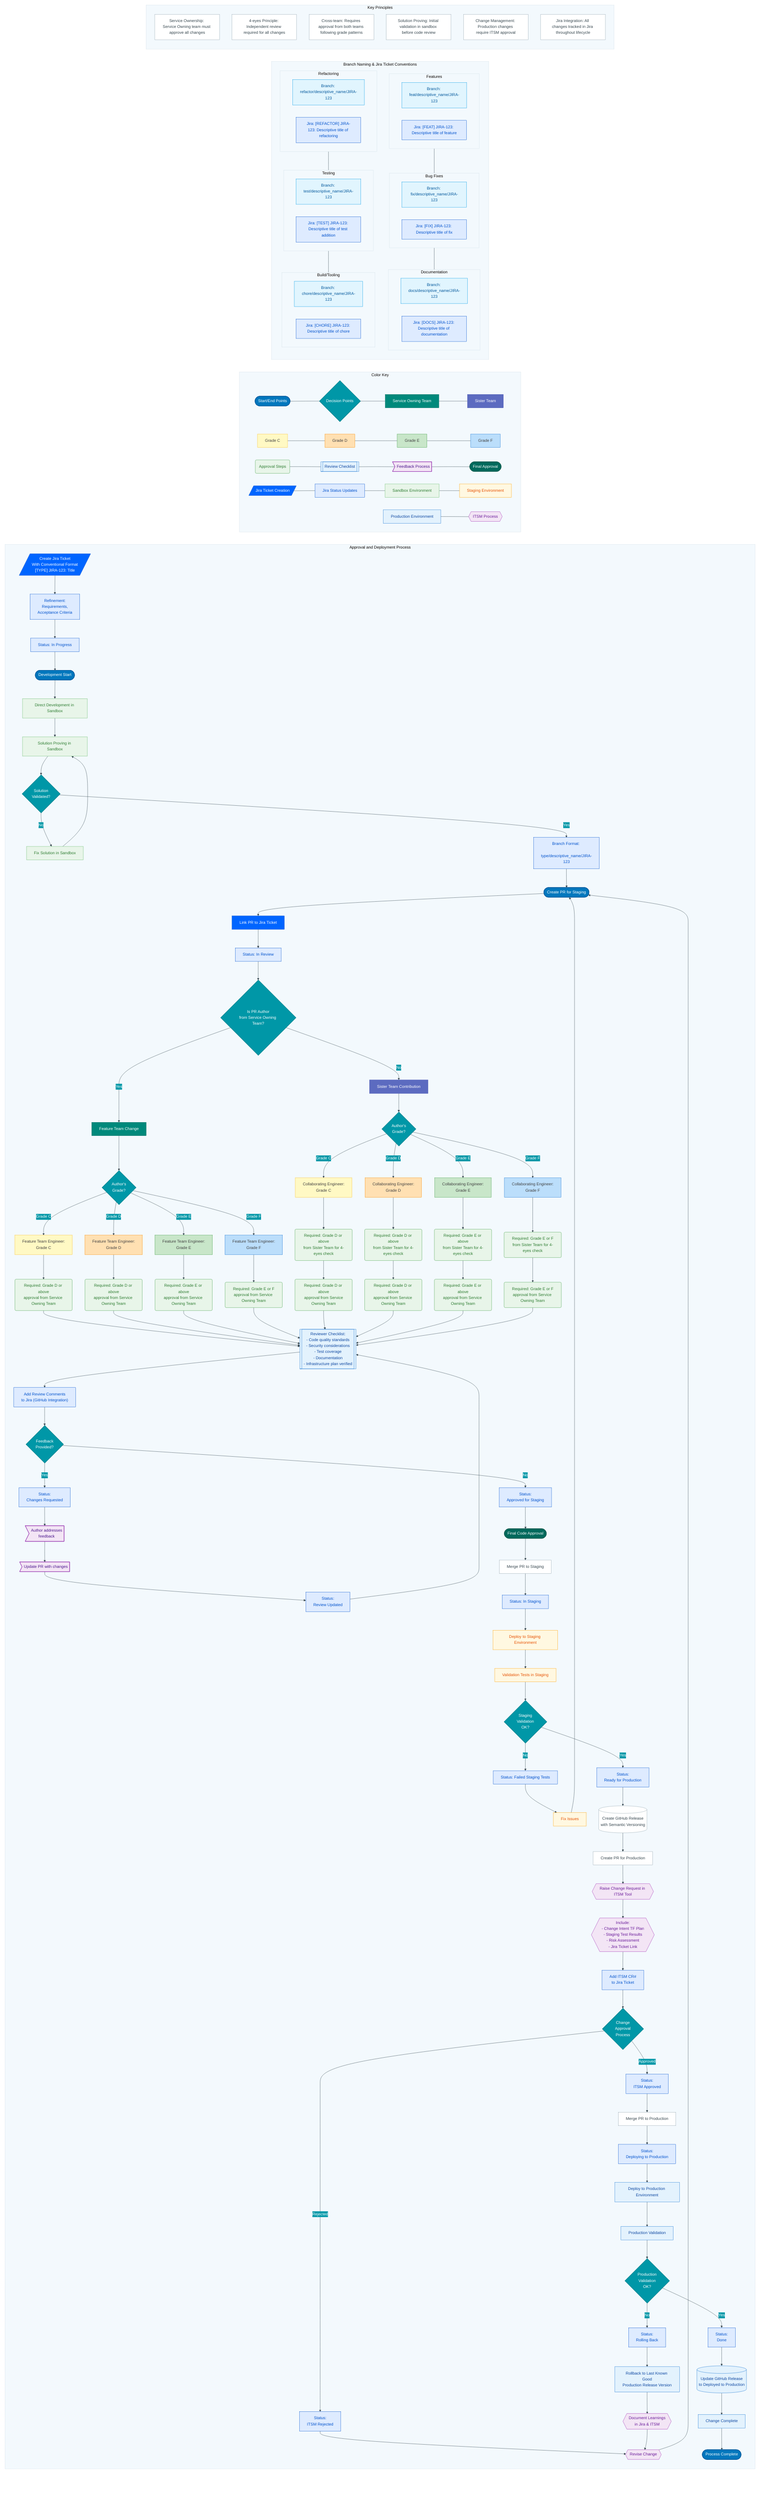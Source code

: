 %%{init: {
  'theme': 'base', 
  'themeVariables': { 
    'primaryColor': '#0277bd',
    'primaryTextColor': '#ffffff',
    'primaryBorderColor': '#01579b',
    'lineColor': '#37474f',
    'secondaryColor': '#0097a7',
    'tertiaryColor': '#f3f9fd',
    'canvasBg': '#f8fcff'
  },
  'flowchart': {
    'curve': 'basis',
    'diagramPadding': 20
  }
}}%%

flowchart TB
    %% Main flow colors - Professional Blue Theme
    classDef startEnd fill:#0277bd,stroke:#01579b,color:white,stroke-width:2px
    classDef question fill:#0097a7,stroke:#00838f,color:white,stroke-width:2px
    classDef process fill:#ffffff,stroke:#90a4ae,color:#37474f,stroke-width:1px
    classDef hidden fill:none,stroke:none,color:none
    classDef jiraTicket fill:#0065ff,stroke:#0052cc,color:white,stroke-width:1px
    classDef jiraStatus fill:#deebff,stroke:#0052cc,color:#0052cc,stroke-width:1px
    classDef branchNaming fill:#e1f5fe,stroke:#039be5,color:#01579b,stroke-width:1px
    
    %% Team colors
    classDef serviceOwning fill:#00897b,stroke:#00695c,color:white,stroke-width:1px
    classDef sisterTeam fill:#5c6bc0,stroke:#3949ab,color:white,stroke-width:1px
    
    %% Grade colors
    classDef gradeC fill:#fff9c4,stroke:#fbc02d,color:#424242,stroke-width:1px
    classDef gradeD fill:#ffe0b2,stroke:#fb8c00,color:#424242,stroke-width:1px
    classDef gradeE fill:#c8e6c9,stroke:#43a047,color:#424242,stroke-width:1px
    classDef gradeF fill:#bbdefb,stroke:#1976d2,color:#424242,stroke-width:1px
    
    %% Approval colors
    classDef approval fill:#e8f5e9,stroke:#43a047,color:#2e7d32,stroke-width:1px
    classDef reviewChecklist fill:#e3f2fd,stroke:#1976d2,color:#0d47a1,stroke-width:1px
    classDef feedback fill:#f3e5f5,stroke:#8e24aa,color:#4a148c,stroke-width:1px
    classDef finalApproval fill:#00695c,stroke:#004d40,color:white,stroke-width:1px
    
    %% Environment colors
    classDef sandbox fill:#e8f5e9,stroke:#66bb6a,color:#2e7d32,stroke-width:1px
    classDef staging fill:#fff8e1,stroke:#ffa000,color:#e65100,stroke-width:1px
    classDef production fill:#e3f2fd,stroke:#1976d2,color:#0d47a1,stroke-width:1px
    classDef itsm fill:#f3e5f5,stroke:#9c27b0,color:#6a1b9a,stroke-width:1px
    
    subgraph Principles["Key Principles"]
        direction TB
        p1["Service Ownership: Service Owning team must approve all changes"]:::process
        p2["4-eyes Principle: Independent review required for all changes"]:::process
        p3["Cross-team: Requires approval from both teams following grade patterns"]:::process
        p4["Solution Proving: Initial validation in sandbox before code review"]:::process
        p5["Change Management: Production changes require ITSM approval"]:::process
        p6["Jira Integration: All changes tracked in Jira throughout lifecycle"]:::process
    end
    
    Principles ~~~ BranchNaming
    
    subgraph BranchNaming["Branch Naming & Jira Ticket Conventions"]
        direction TB
        subgraph feat["Features"]
            b1["Branch: feat/descriptive_name/JIRA-123"]:::branchNaming
            j1["Jira: [FEAT] JIRA-123: Descriptive title of feature"]:::jiraStatus
        end
        
        subgraph fix["Bug Fixes"]
            b2["Branch: fix/descriptive_name/JIRA-123"]:::branchNaming
            j2["Jira: [FIX] JIRA-123: Descriptive title of fix"]:::jiraStatus
        end
        
        subgraph docs["Documentation"]
            b3["Branch: docs/descriptive_name/JIRA-123"]:::branchNaming
            j3["Jira: [DOCS] JIRA-123: Descriptive title of documentation"]:::jiraStatus
        end
        
        subgraph refactor["Refactoring"]
            b4["Branch: refactor/descriptive_name/JIRA-123"]:::branchNaming
            j4["Jira: [REFACTOR] JIRA-123: Descriptive title of refactoring"]:::jiraStatus
        end
        
        subgraph test["Testing"]
            b5["Branch: test/descriptive_name/JIRA-123"]:::branchNaming
            j5["Jira: [TEST] JIRA-123: Descriptive title of test addition"]:::jiraStatus
        end
        
        subgraph chore["Build/Tooling"]
            b6["Branch: chore/descriptive_name/JIRA-123"]:::branchNaming
            j6["Jira: [CHORE] JIRA-123: Descriptive title of chore"]:::jiraStatus
        end
        
        %% Layout direction
        feat --- fix --- docs
        refactor --- test --- chore
    end
    
    BranchNaming ~~~ ColorKey
    
    subgraph ColorKey["Color Key"]
        k1([Start/End Points]):::startEnd --- k2{Decision Points}:::question --- k3["Service Owning Team"]:::serviceOwning --- k4["Sister Team"]:::sisterTeam
        k5["Grade C"]:::gradeC --- k6["Grade D"]:::gradeD --- k7["Grade E"]:::gradeE --- k8["Grade F"]:::gradeF
        k9(Approval Steps):::approval --- k10[[Review Checklist]]:::reviewChecklist --- k11>Feedback Process]:::feedback --- k12([Final Approval]):::finalApproval
        k13[/"Jira Ticket Creation"/]:::jiraTicket --- k13a["Jira Status Updates"]:::jiraStatus --- k14["Sandbox Environment"]:::sandbox --- k15["Staging Environment"]:::staging
        k16["Production Environment"]:::production --- k17{{ITSM Process}}:::itsm
    end
    
    ColorKey ~~~ Process
    
    subgraph Process["Approval and Deployment Process"]
        direction TB
        %% Jira Integration - Start
        JiraCreate[/"Create Jira Ticket
        With Conventional Format
        [TYPE] JIRA-123: Title"/]:::jiraTicket
        
        JiraCreate --> JiraRefine["Refinement:
        Requirements,
        Acceptance Criteria"]:::jiraStatus
        
        JiraRefine --> JiraInProgress["Status: In Progress"]:::jiraStatus
        
        JiraInProgress --> DevStart([Development Start])
        
        %% Sandbox Development (No PR)
        DevStart --> SandboxDev["Direct Development in Sandbox"]:::sandbox
        SandboxDev --> SolutionProving["Solution Proving in Sandbox"]:::sandbox
        SolutionProving --> SandboxValidation{Solution<br>Validated?}
        
        SandboxValidation -->|No| FixSolution["Fix Solution in Sandbox"]:::sandbox
        SandboxValidation -->|Yes| JiraBranch["Branch Format: 
        type/descriptive_name/JIRA-123"]:::jiraStatus
        
        FixSolution --> SolutionProving
        
        JiraBranch --> PR([Create PR for Staging])
        
        %% PR Approval Process for Staging
        PR --> JiraLinkPR["Link PR to Jira Ticket"]:::jiraStatus
        JiraLinkPR --> JiraReview["Status: In Review"]:::jiraStatus
        
        JiraReview --> OwnerCheck{Is PR Author<br>from Service Owning Team?}
        
        OwnerCheck -->|Yes| InternalPath["Feature Team Change"]:::serviceOwning
        OwnerCheck -->|No| ExternalPath["Sister Team Contribution"]:::sisterTeam
        
        InternalPath --> InternalGradeCheck{Author's<br>Grade?}
        ExternalPath --> ExternalGradeCheck{Author's<br>Grade?}
        
        %% Feature team approval path
        InternalGradeCheck -->|Grade C| IC["Feature Team Engineer:<br>Grade C"]:::gradeC
        InternalGradeCheck -->|Grade D| ID["Feature Team Engineer:<br>Grade D"]:::gradeD
        InternalGradeCheck -->|Grade E| IE["Feature Team Engineer:<br>Grade E"]:::gradeE
        InternalGradeCheck -->|Grade F| IF["Feature Team Engineer:<br>Grade F"]:::gradeF
        
        IC --> ICApproval(Required: Grade D or above<br>approval from Service Owning Team):::approval
        ID --> IDApproval(Required: Grade D or above<br>approval from Service Owning Team):::approval
        IE --> IEApproval(Required: Grade E or above<br>approval from Service Owning Team):::approval
        IF --> IFApproval(Required: Grade E or F<br>approval from Service Owning Team):::approval
        
        %% Sister team approval path
        ExternalGradeCheck -->|Grade C| EC["Collaborating Engineer:<br> Grade C"]:::gradeC
        ExternalGradeCheck -->|Grade D| ED["Collaborating Engineer:<br> Grade D"]:::gradeD
        ExternalGradeCheck -->|Grade E| EE["Collaborating Engineer:<br> Grade E"]:::gradeE
        ExternalGradeCheck -->|Grade F| EF["Collaborating Engineer:<br> Grade F"]:::gradeF
        
        %% Sister team internal 4-eyes check
        EC --> ECApproval(Required: Grade D or above<br>from Sister Team for 4-eyes check):::approval
        ED --> EDApproval(Required: Grade D or above<br>from Sister Team for 4-eyes check):::approval
        EE --> EEApproval(Required: Grade E or above<br>from Sister Team for 4-eyes check):::approval
        EF --> EFApproval(Required: Grade E or F<br>from Sister Team for 4-eyes check):::approval
        
        %% Service owning team approval (same grade pattern)
        ECApproval --> OCApproval(Required: Grade D or above<br> approval from Service Owning Team):::approval
        EDApproval --> ODApproval(Required: Grade D or above<br>approval from Service Owning Team):::approval
        EEApproval --> OEApproval(Required: Grade E or above<br>approval from Service Owning Team):::approval
        EFApproval --> OFApproval(Required: Grade E or F<br>approval from Service Owning Team):::approval
        
        %% Connect all approval paths to review checklist
        ICApproval --> ReviewChecklist
        IDApproval --> ReviewChecklist
        IEApproval --> ReviewChecklist
        IFApproval --> ReviewChecklist
        
        OCApproval --> ReviewChecklist
        ODApproval --> ReviewChecklist
        OEApproval --> ReviewChecklist
        OFApproval --> ReviewChecklist
        
        ReviewChecklist[[Reviewer Checklist:<br>- Code quality standards<br>- Security considerations<br>- Test coverage<br>- Documentation<br>- Infrastructure plan verified]]:::reviewChecklist
        
        ReviewChecklist --> JiraReviewComment["Add Review Comments 
        to Jira (GitHub Integration)"]:::jiraStatus
        
        JiraReviewComment --> FeedbackLoop{Feedback<br>Provided?}
        
        FeedbackLoop -->|Yes| JiraFeedback["Status: 
        Changes Requested"]:::jiraStatus
        
        JiraFeedback --> AddressFeedback>Author addresses<br>feedback]:::feedback
        FeedbackLoop -->|No| JiraApproved["Status: 
        Approved for Staging"]:::jiraStatus
        
        %% NEW STEP: Update PR after addressing feedback
        AddressFeedback --> UpdatePR>Update PR with changes]:::feedback
        UpdatePR --> JiraUpdated["Status: 
        Review Updated"]:::jiraStatus
        
        JiraUpdated --> ReviewChecklist
        
        %% Final staging deployment
        JiraApproved --> FinalCodeApproval([Final Code Approval]):::finalApproval
        FinalCodeApproval --> MergePRStaging["Merge PR to Staging"]
        MergePRStaging --> JiraStaging["Status: In Staging"]:::jiraStatus
        
        JiraStaging --> DeployStaging["Deploy to Staging Environment"]:::staging
        
        DeployStaging --> StagingTest["Validation Tests in Staging"]:::staging
        StagingTest --> StagingOK{Staging<br>Validation<br>OK?}
        StagingOK -->|No| JiraFailedTest["Status: Failed Staging Tests"]:::jiraStatus
        
        JiraFailedTest --> FixStaging["Fix Issues"]:::staging
        StagingOK -->|Yes| JiraStagingPassed["Status: 
        Ready for Production"]:::jiraStatus
        
        JiraStagingPassed --> CreateGitHubRelease[(Create GitHub Release<br>with Semantic Versioning)]
        CreateGitHubRelease --> CreatePRProd["Create PR for Production"]
        
        CreatePRProd --> RaiseITSM{{Raise Change Request in ITSM Tool}}:::itsm
        
        FixStaging --> PR
        
        %% Production Path via ITSM
        RaiseITSM --> ITSMDetails{{Include:<br>- Change Intent TF Plan<br>- Staging Test Results<br>- Risk Assessment<br>- Jira Ticket Link}}:::itsm
        
        ITSMDetails --> JiraITSM["Add ITSM CR# 
        to Jira Ticket"]:::jiraStatus
        
        JiraITSM --> ChangeApproval{Change<br>Approval<br>Process}
        
        ChangeApproval -->|Rejected| JiraRejected["Status: 
        ITSM Rejected"]:::jiraStatus
        
        JiraRejected --> ReviseChange{{Revise Change}}:::itsm
        ChangeApproval -->|Approved| JiraITSMApproved["Status: 
        ITSM Approved"]:::jiraStatus
        
        JiraITSMApproved --> MergePRProd["Merge PR to Production"]
        
        MergePRProd --> JiraDeploying["Status: 
        Deploying to Production"]:::jiraStatus
        
        JiraDeploying --> ProdEnv["Deploy to Production Environment"]:::production
        
        ReviseChange --> PR
        
        ProdEnv --> ProdValidation["Production Validation"]:::production
        ProdValidation --> ProdOK{Production<br>Validation<br>OK?}
        
        ProdOK -->|No| JiraRollback["Status: 
        Rolling Back"]:::jiraStatus
        
        JiraRollback --> Rollback["Rollback to Last Known Good<br>Production Release Version"]:::production
        ProdOK -->|Yes| JiraComplete["Status: 
        Done"]:::jiraStatus
        
        JiraComplete --> UpdateRelease[(Update GitHub Release<br>to Deployed to Production)]:::production
        UpdateRelease --> Complete["Change Complete"]:::production
        
        Rollback --> LearnFromFailure{{Document Learnings<br>in Jira & ITSM}}:::itsm
        LearnFromFailure --> ReviseChange
        
        Complete --> Completion([Process Complete]):::startEnd
        
    end
    
    %% Apply classes
    class DevStart,PR,Completion startEnd
    class OwnerCheck,InternalGradeCheck,ExternalGradeCheck,FeedbackLoop,SandboxValidation,StagingOK,ChangeApproval,ProdOK question
    class MergePRStaging,CreateGitHubRelease,CreatePRProd,MergePRProd process
    
    %% Jira nodes
    class JiraCreate,JiraLinkPR jiraTicket
    class JiraRefine,JiraInProgress,JiraBranch,JiraReview,JiraReviewComment,JiraFeedback,JiraUpdated,JiraApproved,JiraStaging,JiraFailedTest,JiraStagingPassed,JiraITSM,JiraRejected,JiraITSMApproved,JiraDeploying,JiraRollback,JiraComplete jiraStatus
    
    %% Branch naming conventions
    class b1,b2,b3,b4,b5,b6 branchNaming
    class j1,j2,j3,j4,j5,j6 jiraStatus